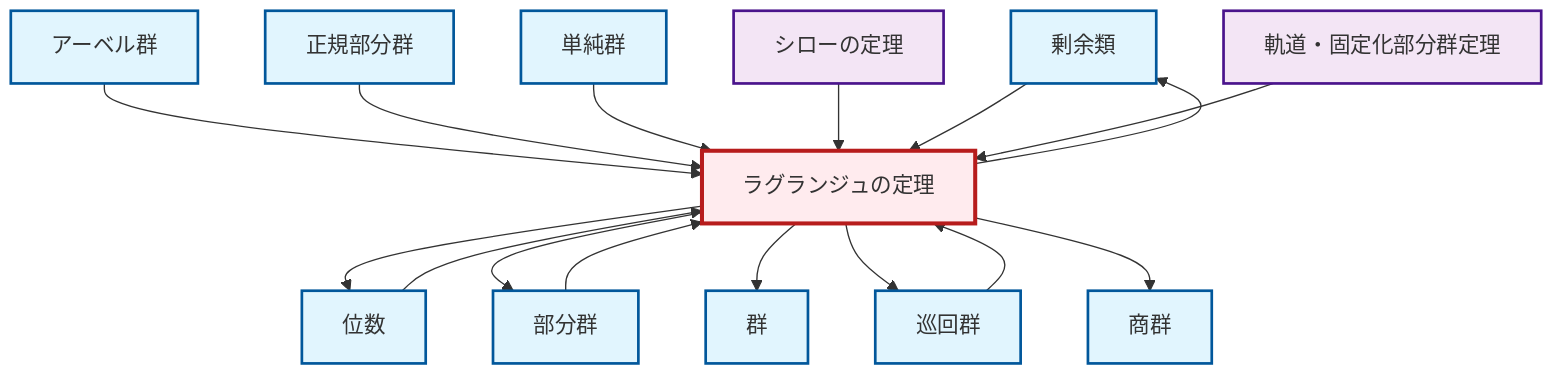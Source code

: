graph TD
    classDef definition fill:#e1f5fe,stroke:#01579b,stroke-width:2px
    classDef theorem fill:#f3e5f5,stroke:#4a148c,stroke-width:2px
    classDef axiom fill:#fff3e0,stroke:#e65100,stroke-width:2px
    classDef example fill:#e8f5e9,stroke:#1b5e20,stroke-width:2px
    classDef current fill:#ffebee,stroke:#b71c1c,stroke-width:3px
    def-coset["剰余類"]:::definition
    thm-orbit-stabilizer["軌道・固定化部分群定理"]:::theorem
    def-subgroup["部分群"]:::definition
    def-simple-group["単純群"]:::definition
    def-quotient-group["商群"]:::definition
    def-cyclic-group["巡回群"]:::definition
    def-normal-subgroup["正規部分群"]:::definition
    def-order["位数"]:::definition
    def-abelian-group["アーベル群"]:::definition
    thm-lagrange["ラグランジュの定理"]:::theorem
    thm-sylow["シローの定理"]:::theorem
    def-group["群"]:::definition
    def-cyclic-group --> thm-lagrange
    def-subgroup --> thm-lagrange
    thm-lagrange --> def-order
    def-abelian-group --> thm-lagrange
    def-normal-subgroup --> thm-lagrange
    thm-lagrange --> def-subgroup
    def-simple-group --> thm-lagrange
    def-order --> thm-lagrange
    thm-lagrange --> def-group
    thm-lagrange --> def-cyclic-group
    thm-sylow --> thm-lagrange
    def-coset --> thm-lagrange
    thm-orbit-stabilizer --> thm-lagrange
    thm-lagrange --> def-coset
    thm-lagrange --> def-quotient-group
    class thm-lagrange current